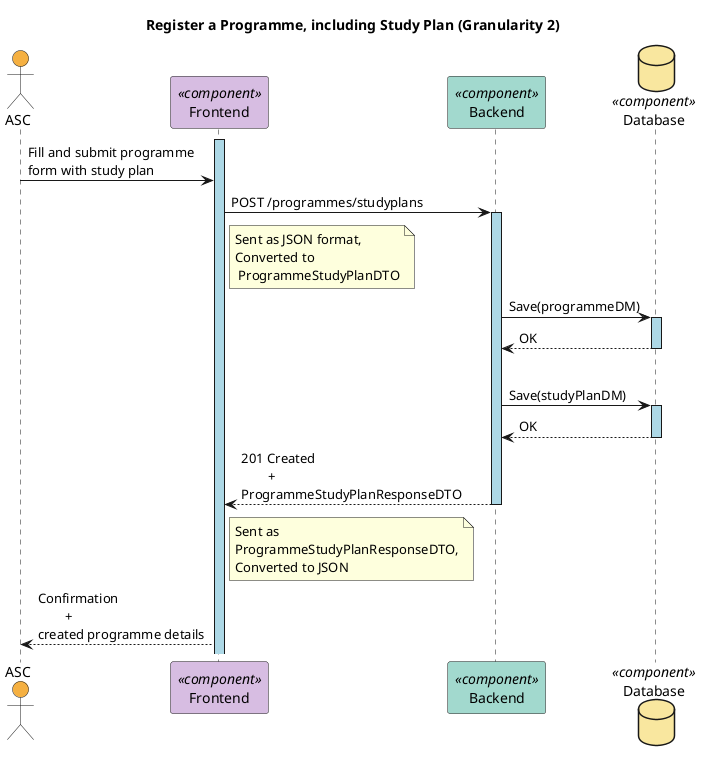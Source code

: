 @startuml
title Register a Programme, including Study Plan (Granularity 2)
skinparam sequenceLifeLineBackgroundColor lightblue

actor ASC #F5B041
participant Frontend <<component>> #D7BDE2
participant Backend <<component>> #A2D9CE
database Database <<component>> #F9E79F

activate Frontend
ASC -> Frontend: Fill and submit programme \nform with study plan

Frontend -> Backend: POST /programmes/studyplans
activate Backend
note right Frontend
  Sent as JSON format,
  Converted to
   ProgrammeStudyPlanDTO
end note

Backend -> Database: Save(programmeDM)
activate Database
Database --> Backend: OK
deactivate Database
|||
Backend -> Database: Save(studyPlanDM)
activate Database
Database --> Backend: OK
deactivate Database

Backend --> Frontend: 201 Created \n\t+ \nProgrammeStudyPlanResponseDTO\t
deactivate Backend
note right Frontend
  Sent as
  ProgrammeStudyPlanResponseDTO,
  Converted to JSON
end note

Frontend --> ASC: Confirmation \n\t+ \ncreated programme details
@enduml